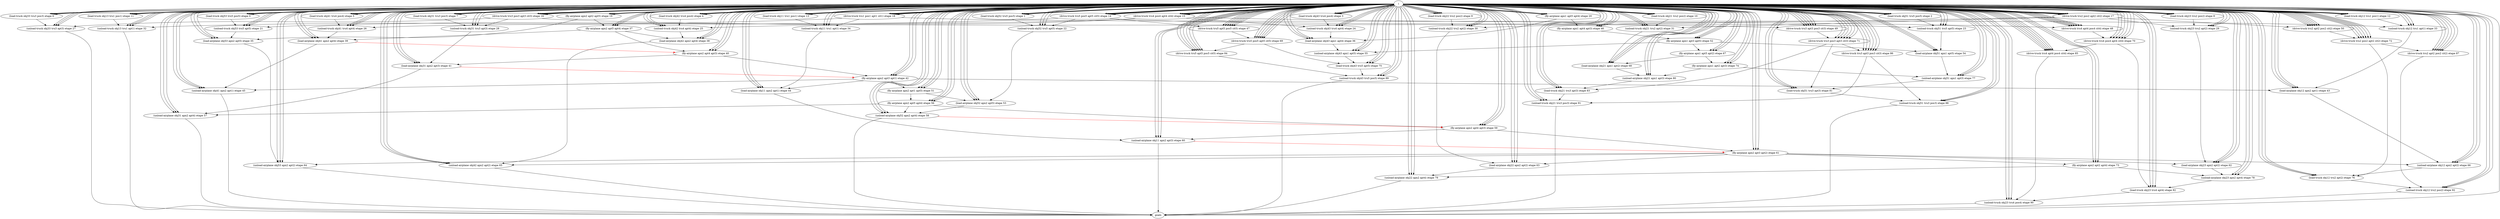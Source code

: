digraph D { 
" i " -> "(load-truck obj53 tru5 pos5) etape 0";
" i " -> "(load-truck obj53 tru5 pos5) etape 0";
" i " -> "(load-truck obj53 tru5 pos5) etape 0";
" i " -> "(load-truck obj53 tru5 pos5) etape 0";
" i " -> "(load-truck obj53 tru5 pos5) etape 0";
" i " -> "(load-truck obj52 tru5 pos5) etape 1";
" i " -> "(load-truck obj52 tru5 pos5) etape 1";
" i " -> "(load-truck obj52 tru5 pos5) etape 1";
" i " -> "(load-truck obj52 tru5 pos5) etape 1";
" i " -> "(load-truck obj52 tru5 pos5) etape 1";
" i " -> "(load-truck obj51 tru5 pos5) etape 2";
" i " -> "(load-truck obj51 tru5 pos5) etape 2";
" i " -> "(load-truck obj51 tru5 pos5) etape 2";
" i " -> "(load-truck obj51 tru5 pos5) etape 2";
" i " -> "(load-truck obj51 tru5 pos5) etape 2";
" i " -> "(load-truck obj43 tru4 pos4) etape 3";
" i " -> "(load-truck obj43 tru4 pos4) etape 3";
" i " -> "(load-truck obj43 tru4 pos4) etape 3";
" i " -> "(load-truck obj43 tru4 pos4) etape 3";
" i " -> "(load-truck obj43 tru4 pos4) etape 3";
" i " -> "(load-truck obj42 tru4 pos4) etape 4";
" i " -> "(load-truck obj42 tru4 pos4) etape 4";
" i " -> "(load-truck obj42 tru4 pos4) etape 4";
" i " -> "(load-truck obj42 tru4 pos4) etape 4";
" i " -> "(load-truck obj42 tru4 pos4) etape 4";
" i " -> "(load-truck obj41 tru4 pos4) etape 5";
" i " -> "(load-truck obj41 tru4 pos4) etape 5";
" i " -> "(load-truck obj41 tru4 pos4) etape 5";
" i " -> "(load-truck obj41 tru4 pos4) etape 5";
" i " -> "(load-truck obj41 tru4 pos4) etape 5";
" i " -> "(load-truck obj33 tru3 pos3) etape 6";
" i " -> "(load-truck obj33 tru3 pos3) etape 6";
" i " -> "(load-truck obj33 tru3 pos3) etape 6";
" i " -> "(load-truck obj33 tru3 pos3) etape 6";
" i " -> "(load-truck obj33 tru3 pos3) etape 6";
" i " -> "(load-truck obj31 tru3 pos3) etape 7";
" i " -> "(load-truck obj31 tru3 pos3) etape 7";
" i " -> "(load-truck obj31 tru3 pos3) etape 7";
" i " -> "(load-truck obj31 tru3 pos3) etape 7";
" i " -> "(load-truck obj31 tru3 pos3) etape 7";
" i " -> "(load-truck obj23 tru2 pos2) etape 8";
" i " -> "(load-truck obj23 tru2 pos2) etape 8";
" i " -> "(load-truck obj23 tru2 pos2) etape 8";
" i " -> "(load-truck obj23 tru2 pos2) etape 8";
" i " -> "(load-truck obj23 tru2 pos2) etape 8";
" i " -> "(load-truck obj22 tru2 pos2) etape 9";
" i " -> "(load-truck obj22 tru2 pos2) etape 9";
" i " -> "(load-truck obj22 tru2 pos2) etape 9";
" i " -> "(load-truck obj22 tru2 pos2) etape 9";
" i " -> "(load-truck obj22 tru2 pos2) etape 9";
" i " -> "(load-truck obj21 tru2 pos2) etape 10";
" i " -> "(load-truck obj21 tru2 pos2) etape 10";
" i " -> "(load-truck obj21 tru2 pos2) etape 10";
" i " -> "(load-truck obj21 tru2 pos2) etape 10";
" i " -> "(load-truck obj21 tru2 pos2) etape 10";
" i " -> "(load-truck obj13 tru1 pos1) etape 11";
" i " -> "(load-truck obj13 tru1 pos1) etape 11";
" i " -> "(load-truck obj13 tru1 pos1) etape 11";
" i " -> "(load-truck obj13 tru1 pos1) etape 11";
" i " -> "(load-truck obj13 tru1 pos1) etape 11";
" i " -> "(load-truck obj12 tru1 pos1) etape 12";
" i " -> "(load-truck obj12 tru1 pos1) etape 12";
" i " -> "(load-truck obj12 tru1 pos1) etape 12";
" i " -> "(load-truck obj12 tru1 pos1) etape 12";
" i " -> "(load-truck obj12 tru1 pos1) etape 12";
" i " -> "(load-truck obj11 tru1 pos1) etape 13";
" i " -> "(load-truck obj11 tru1 pos1) etape 13";
" i " -> "(load-truck obj11 tru1 pos1) etape 13";
" i " -> "(load-truck obj11 tru1 pos1) etape 13";
" i " -> "(load-truck obj11 tru1 pos1) etape 13";
" i " -> "(drive-truck tru5 pos5 apt5 cit5) etape 14";
" i " -> "(drive-truck tru5 pos5 apt5 cit5) etape 14";
" i " -> "(drive-truck tru5 pos5 apt5 cit5) etape 14";
" i " -> "(drive-truck tru5 pos5 apt5 cit5) etape 14";
" i " -> "(drive-truck tru5 pos5 apt5 cit5) etape 14";
" i " -> "(drive-truck tru5 pos5 apt5 cit5) etape 14";
" i " -> "(drive-truck tru5 pos5 apt5 cit5) etape 14";
" i " -> "(drive-truck tru4 pos4 apt4 cit4) etape 15";
" i " -> "(drive-truck tru4 pos4 apt4 cit4) etape 15";
" i " -> "(drive-truck tru4 pos4 apt4 cit4) etape 15";
" i " -> "(drive-truck tru4 pos4 apt4 cit4) etape 15";
" i " -> "(drive-truck tru4 pos4 apt4 cit4) etape 15";
" i " -> "(drive-truck tru4 pos4 apt4 cit4) etape 15";
" i " -> "(drive-truck tru4 pos4 apt4 cit4) etape 15";
" i " -> "(drive-truck tru3 pos3 apt3 cit3) etape 16";
" i " -> "(drive-truck tru3 pos3 apt3 cit3) etape 16";
" i " -> "(drive-truck tru3 pos3 apt3 cit3) etape 16";
" i " -> "(drive-truck tru3 pos3 apt3 cit3) etape 16";
" i " -> "(drive-truck tru3 pos3 apt3 cit3) etape 16";
" i " -> "(drive-truck tru3 pos3 apt3 cit3) etape 16";
" i " -> "(drive-truck tru3 pos3 apt3 cit3) etape 16";
" i " -> "(drive-truck tru2 pos2 apt2 cit2) etape 17";
" i " -> "(drive-truck tru2 pos2 apt2 cit2) etape 17";
" i " -> "(drive-truck tru2 pos2 apt2 cit2) etape 17";
" i " -> "(drive-truck tru2 pos2 apt2 cit2) etape 17";
" i " -> "(drive-truck tru2 pos2 apt2 cit2) etape 17";
" i " -> "(drive-truck tru2 pos2 apt2 cit2) etape 17";
" i " -> "(drive-truck tru2 pos2 apt2 cit2) etape 17";
" i " -> "(drive-truck tru1 pos1 apt1 cit1) etape 18";
" i " -> "(drive-truck tru1 pos1 apt1 cit1) etape 18";
" i " -> "(drive-truck tru1 pos1 apt1 cit1) etape 18";
" i " -> "(drive-truck tru1 pos1 apt1 cit1) etape 18";
" i " -> "(drive-truck tru1 pos1 apt1 cit1) etape 18";
" i " -> "(drive-truck tru1 pos1 apt1 cit1) etape 18";
" i " -> "(drive-truck tru1 pos1 apt1 cit1) etape 18";
" i " -> "(fly-airplane apn2 apt2 apt5) etape 19";
" i " -> "(fly-airplane apn2 apt2 apt5) etape 19";
" i " -> "(fly-airplane apn2 apt2 apt5) etape 19";
" i " -> "(fly-airplane apn2 apt2 apt5) etape 19";
" i " -> "(fly-airplane apn1 apt5 apt4) etape 20";
" i " -> "(fly-airplane apn1 apt5 apt4) etape 20";
" i " -> "(fly-airplane apn1 apt5 apt4) etape 20";
" i " -> "(fly-airplane apn1 apt5 apt4) etape 20";
" i " -> "(unload-truck obj53 tru5 apt5) etape 21";
" i " -> "(unload-truck obj53 tru5 apt5) etape 21";
" i " -> "(unload-truck obj53 tru5 apt5) etape 21";
"(drive-truck tru5 pos5 apt5 cit5) etape 14" -> "(unload-truck obj53 tru5 apt5) etape 21";
"(load-truck obj53 tru5 pos5) etape 0" -> "(unload-truck obj53 tru5 apt5) etape 21";
" i " -> "(unload-truck obj52 tru5 apt5) etape 22";
" i " -> "(unload-truck obj52 tru5 apt5) etape 22";
" i " -> "(unload-truck obj52 tru5 apt5) etape 22";
"(drive-truck tru5 pos5 apt5 cit5) etape 14" -> "(unload-truck obj52 tru5 apt5) etape 22";
"(load-truck obj52 tru5 pos5) etape 1" -> "(unload-truck obj52 tru5 apt5) etape 22";
" i " -> "(unload-truck obj51 tru5 apt5) etape 23";
" i " -> "(unload-truck obj51 tru5 apt5) etape 23";
" i " -> "(unload-truck obj51 tru5 apt5) etape 23";
"(drive-truck tru5 pos5 apt5 cit5) etape 14" -> "(unload-truck obj51 tru5 apt5) etape 23";
"(load-truck obj51 tru5 pos5) etape 2" -> "(unload-truck obj51 tru5 apt5) etape 23";
" i " -> "(unload-truck obj43 tru4 apt4) etape 24";
" i " -> "(unload-truck obj43 tru4 apt4) etape 24";
" i " -> "(unload-truck obj43 tru4 apt4) etape 24";
"(drive-truck tru4 pos4 apt4 cit4) etape 15" -> "(unload-truck obj43 tru4 apt4) etape 24";
"(load-truck obj43 tru4 pos4) etape 3" -> "(unload-truck obj43 tru4 apt4) etape 24";
" i " -> "(unload-truck obj42 tru4 apt4) etape 25";
" i " -> "(unload-truck obj42 tru4 apt4) etape 25";
" i " -> "(unload-truck obj42 tru4 apt4) etape 25";
"(drive-truck tru4 pos4 apt4 cit4) etape 15" -> "(unload-truck obj42 tru4 apt4) etape 25";
"(load-truck obj42 tru4 pos4) etape 4" -> "(unload-truck obj42 tru4 apt4) etape 25";
" i " -> "(unload-truck obj41 tru4 apt4) etape 26";
" i " -> "(unload-truck obj41 tru4 apt4) etape 26";
" i " -> "(unload-truck obj41 tru4 apt4) etape 26";
"(drive-truck tru4 pos4 apt4 cit4) etape 15" -> "(unload-truck obj41 tru4 apt4) etape 26";
"(load-truck obj41 tru4 pos4) etape 5" -> "(unload-truck obj41 tru4 apt4) etape 26";
" i " -> "(unload-truck obj33 tru3 apt3) etape 27";
" i " -> "(unload-truck obj33 tru3 apt3) etape 27";
" i " -> "(unload-truck obj33 tru3 apt3) etape 27";
"(drive-truck tru3 pos3 apt3 cit3) etape 16" -> "(unload-truck obj33 tru3 apt3) etape 27";
"(load-truck obj33 tru3 pos3) etape 6" -> "(unload-truck obj33 tru3 apt3) etape 27";
" i " -> "(unload-truck obj31 tru3 apt3) etape 28";
" i " -> "(unload-truck obj31 tru3 apt3) etape 28";
" i " -> "(unload-truck obj31 tru3 apt3) etape 28";
"(drive-truck tru3 pos3 apt3 cit3) etape 16" -> "(unload-truck obj31 tru3 apt3) etape 28";
"(load-truck obj31 tru3 pos3) etape 7" -> "(unload-truck obj31 tru3 apt3) etape 28";
" i " -> "(unload-truck obj23 tru2 apt2) etape 29";
" i " -> "(unload-truck obj23 tru2 apt2) etape 29";
" i " -> "(unload-truck obj23 tru2 apt2) etape 29";
"(drive-truck tru2 pos2 apt2 cit2) etape 17" -> "(unload-truck obj23 tru2 apt2) etape 29";
"(load-truck obj23 tru2 pos2) etape 8" -> "(unload-truck obj23 tru2 apt2) etape 29";
" i " -> "(unload-truck obj22 tru2 apt2) etape 30";
" i " -> "(unload-truck obj22 tru2 apt2) etape 30";
" i " -> "(unload-truck obj22 tru2 apt2) etape 30";
"(drive-truck tru2 pos2 apt2 cit2) etape 17" -> "(unload-truck obj22 tru2 apt2) etape 30";
"(load-truck obj22 tru2 pos2) etape 9" -> "(unload-truck obj22 tru2 apt2) etape 30";
" i " -> "(unload-truck obj21 tru2 apt2) etape 31";
" i " -> "(unload-truck obj21 tru2 apt2) etape 31";
" i " -> "(unload-truck obj21 tru2 apt2) etape 31";
"(drive-truck tru2 pos2 apt2 cit2) etape 17" -> "(unload-truck obj21 tru2 apt2) etape 31";
"(load-truck obj21 tru2 pos2) etape 10" -> "(unload-truck obj21 tru2 apt2) etape 31";
" i " -> "(unload-truck obj13 tru1 apt1) etape 32";
" i " -> "(unload-truck obj13 tru1 apt1) etape 32";
" i " -> "(unload-truck obj13 tru1 apt1) etape 32";
"(drive-truck tru1 pos1 apt1 cit1) etape 18" -> "(unload-truck obj13 tru1 apt1) etape 32";
"(load-truck obj13 tru1 pos1) etape 11" -> "(unload-truck obj13 tru1 apt1) etape 32";
" i " -> "(unload-truck obj12 tru1 apt1) etape 33";
" i " -> "(unload-truck obj12 tru1 apt1) etape 33";
" i " -> "(unload-truck obj12 tru1 apt1) etape 33";
"(drive-truck tru1 pos1 apt1 cit1) etape 18" -> "(unload-truck obj12 tru1 apt1) etape 33";
"(load-truck obj12 tru1 pos1) etape 12" -> "(unload-truck obj12 tru1 apt1) etape 33";
" i " -> "(unload-truck obj11 tru1 apt1) etape 34";
" i " -> "(unload-truck obj11 tru1 apt1) etape 34";
" i " -> "(unload-truck obj11 tru1 apt1) etape 34";
"(drive-truck tru1 pos1 apt1 cit1) etape 18" -> "(unload-truck obj11 tru1 apt1) etape 34";
"(load-truck obj11 tru1 pos1) etape 13" -> "(unload-truck obj11 tru1 apt1) etape 34";
" i " -> "(load-airplane obj53 apn2 apt5) etape 35";
" i " -> "(load-airplane obj53 apn2 apt5) etape 35";
" i " -> "(load-airplane obj53 apn2 apt5) etape 35";
"(fly-airplane apn2 apt2 apt5) etape 19" -> "(load-airplane obj53 apn2 apt5) etape 35";
"(unload-truck obj53 tru5 apt5) etape 21" -> "(load-airplane obj53 apn2 apt5) etape 35";
" i " -> "(load-airplane obj43 apn1 apt4) etape 36";
" i " -> "(load-airplane obj43 apn1 apt4) etape 36";
" i " -> "(load-airplane obj43 apn1 apt4) etape 36";
"(fly-airplane apn1 apt5 apt4) etape 20" -> "(load-airplane obj43 apn1 apt4) etape 36";
"(unload-truck obj43 tru4 apt4) etape 24" -> "(load-airplane obj43 apn1 apt4) etape 36";
" i " -> "(fly-airplane apn2 apt5 apt4) etape 37";
" i " -> "(fly-airplane apn2 apt5 apt4) etape 37";
" i " -> "(fly-airplane apn2 apt5 apt4) etape 37";
"(fly-airplane apn2 apt2 apt5) etape 19" -> "(fly-airplane apn2 apt5 apt4) etape 37";
" i " -> "(load-airplane obj42 apn2 apt4) etape 38";
" i " -> "(load-airplane obj42 apn2 apt4) etape 38";
" i " -> "(load-airplane obj42 apn2 apt4) etape 38";
"(fly-airplane apn2 apt5 apt4) etape 37" -> "(load-airplane obj42 apn2 apt4) etape 38";
"(unload-truck obj42 tru4 apt4) etape 25" -> "(load-airplane obj42 apn2 apt4) etape 38";
" i " -> "(load-airplane obj41 apn2 apt4) etape 39";
" i " -> "(load-airplane obj41 apn2 apt4) etape 39";
" i " -> "(load-airplane obj41 apn2 apt4) etape 39";
"(fly-airplane apn2 apt5 apt4) etape 37" -> "(load-airplane obj41 apn2 apt4) etape 39";
"(unload-truck obj41 tru4 apt4) etape 26" -> "(load-airplane obj41 apn2 apt4) etape 39";
" i " -> "(fly-airplane apn2 apt4 apt3) etape 40";
" i " -> "(fly-airplane apn2 apt4 apt3) etape 40";
" i " -> "(fly-airplane apn2 apt4 apt3) etape 40";
"(fly-airplane apn2 apt5 apt4) etape 37" -> "(fly-airplane apn2 apt4 apt3) etape 40";
" i " -> "(load-airplane obj31 apn2 apt3) etape 41";
" i " -> "(load-airplane obj31 apn2 apt3) etape 41";
" i " -> "(load-airplane obj31 apn2 apt3) etape 41";
"(fly-airplane apn2 apt4 apt3) etape 40" -> "(load-airplane obj31 apn2 apt3) etape 41";
"(unload-truck obj31 tru3 apt3) etape 28" -> "(load-airplane obj31 apn2 apt3) etape 41";
" i " -> "(fly-airplane apn2 apt3 apt1) etape 42";
" i " -> "(fly-airplane apn2 apt3 apt1) etape 42";
" i " -> "(fly-airplane apn2 apt3 apt1) etape 42";
"(fly-airplane apn2 apt4 apt3) etape 40" -> "(fly-airplane apn2 apt3 apt1) etape 42";
" i " -> "(load-airplane obj12 apn2 apt1) etape 43";
" i " -> "(load-airplane obj12 apn2 apt1) etape 43";
" i " -> "(load-airplane obj12 apn2 apt1) etape 43";
"(fly-airplane apn2 apt3 apt1) etape 42" -> "(load-airplane obj12 apn2 apt1) etape 43";
"(unload-truck obj12 tru1 apt1) etape 33" -> "(load-airplane obj12 apn2 apt1) etape 43";
" i " -> "(load-airplane obj11 apn2 apt1) etape 44";
" i " -> "(load-airplane obj11 apn2 apt1) etape 44";
" i " -> "(load-airplane obj11 apn2 apt1) etape 44";
"(fly-airplane apn2 apt3 apt1) etape 42" -> "(load-airplane obj11 apn2 apt1) etape 44";
"(unload-truck obj11 tru1 apt1) etape 34" -> "(load-airplane obj11 apn2 apt1) etape 44";
" i " -> "(unload-airplane obj41 apn2 apt1) etape 45";
" i " -> "(unload-airplane obj41 apn2 apt1) etape 45";
" i " -> "(unload-airplane obj41 apn2 apt1) etape 45";
"(fly-airplane apn2 apt3 apt1) etape 42" -> "(unload-airplane obj41 apn2 apt1) etape 45";
"(load-airplane obj41 apn2 apt4) etape 39" -> "(unload-airplane obj41 apn2 apt1) etape 45";
" i " -> "(fly-airplane apn1 apt4 apt3) etape 46";
" i " -> "(fly-airplane apn1 apt4 apt3) etape 46";
" i " -> "(fly-airplane apn1 apt4 apt3) etape 46";
"(fly-airplane apn1 apt5 apt4) etape 20" -> "(fly-airplane apn1 apt4 apt3) etape 46";
" i " -> "(drive-truck tru5 apt5 pos5 cit5) etape 47";
" i " -> "(drive-truck tru5 apt5 pos5 cit5) etape 47";
" i " -> "(drive-truck tru5 apt5 pos5 cit5) etape 47";
" i " -> "(drive-truck tru5 apt5 pos5 cit5) etape 47";
" i " -> "(drive-truck tru5 apt5 pos5 cit5) etape 47";
" i " -> "(drive-truck tru5 apt5 pos5 cit5) etape 47";
"(drive-truck tru5 pos5 apt5 cit5) etape 14" -> "(drive-truck tru5 apt5 pos5 cit5) etape 47";
" i " -> "(drive-truck tru4 apt4 pos4 cit4) etape 48";
" i " -> "(drive-truck tru4 apt4 pos4 cit4) etape 48";
" i " -> "(drive-truck tru4 apt4 pos4 cit4) etape 48";
" i " -> "(drive-truck tru4 apt4 pos4 cit4) etape 48";
" i " -> "(drive-truck tru4 apt4 pos4 cit4) etape 48";
" i " -> "(drive-truck tru4 apt4 pos4 cit4) etape 48";
"(drive-truck tru4 pos4 apt4 cit4) etape 15" -> "(drive-truck tru4 apt4 pos4 cit4) etape 48";
" i " -> "(drive-truck tru3 apt3 pos3 cit3) etape 49";
" i " -> "(drive-truck tru3 apt3 pos3 cit3) etape 49";
" i " -> "(drive-truck tru3 apt3 pos3 cit3) etape 49";
" i " -> "(drive-truck tru3 apt3 pos3 cit3) etape 49";
" i " -> "(drive-truck tru3 apt3 pos3 cit3) etape 49";
" i " -> "(drive-truck tru3 apt3 pos3 cit3) etape 49";
"(drive-truck tru3 pos3 apt3 cit3) etape 16" -> "(drive-truck tru3 apt3 pos3 cit3) etape 49";
" i " -> "(drive-truck tru2 apt2 pos2 cit2) etape 50";
" i " -> "(drive-truck tru2 apt2 pos2 cit2) etape 50";
" i " -> "(drive-truck tru2 apt2 pos2 cit2) etape 50";
" i " -> "(drive-truck tru2 apt2 pos2 cit2) etape 50";
" i " -> "(drive-truck tru2 apt2 pos2 cit2) etape 50";
" i " -> "(drive-truck tru2 apt2 pos2 cit2) etape 50";
"(drive-truck tru2 pos2 apt2 cit2) etape 17" -> "(drive-truck tru2 apt2 pos2 cit2) etape 50";
" i " -> "(fly-airplane apn2 apt1 apt5) etape 51";
" i " -> "(fly-airplane apn2 apt1 apt5) etape 51";
" i " -> "(fly-airplane apn2 apt1 apt5) etape 51";
"(fly-airplane apn2 apt3 apt1) etape 42" -> "(fly-airplane apn2 apt1 apt5) etape 51";
" i " -> "(fly-airplane apn1 apt3 apt5) etape 52";
" i " -> "(fly-airplane apn1 apt3 apt5) etape 52";
" i " -> "(fly-airplane apn1 apt3 apt5) etape 52";
"(fly-airplane apn1 apt4 apt3) etape 46" -> "(fly-airplane apn1 apt3 apt5) etape 52";
" i " -> "(load-airplane obj52 apn2 apt5) etape 53";
" i " -> "(load-airplane obj52 apn2 apt5) etape 53";
" i " -> "(load-airplane obj52 apn2 apt5) etape 53";
"(fly-airplane apn2 apt1 apt5) etape 51" -> "(load-airplane obj52 apn2 apt5) etape 53";
"(unload-truck obj52 tru5 apt5) etape 22" -> "(load-airplane obj52 apn2 apt5) etape 53";
" i " -> "(load-airplane obj51 apn1 apt5) etape 54";
" i " -> "(load-airplane obj51 apn1 apt5) etape 54";
" i " -> "(load-airplane obj51 apn1 apt5) etape 54";
"(fly-airplane apn1 apt3 apt5) etape 52" -> "(load-airplane obj51 apn1 apt5) etape 54";
"(unload-truck obj51 tru5 apt5) etape 23" -> "(load-airplane obj51 apn1 apt5) etape 54";
" i " -> "(unload-airplane obj43 apn1 apt5) etape 55";
" i " -> "(unload-airplane obj43 apn1 apt5) etape 55";
" i " -> "(unload-airplane obj43 apn1 apt5) etape 55";
"(fly-airplane apn1 apt3 apt5) etape 52" -> "(unload-airplane obj43 apn1 apt5) etape 55";
"(load-airplane obj43 apn1 apt4) etape 36" -> "(unload-airplane obj43 apn1 apt5) etape 55";
" i " -> "(fly-airplane apn2 apt5 apt4) etape 56";
" i " -> "(fly-airplane apn2 apt5 apt4) etape 56";
" i " -> "(fly-airplane apn2 apt5 apt4) etape 56";
"(fly-airplane apn2 apt1 apt5) etape 51" -> "(fly-airplane apn2 apt5 apt4) etape 56";
" i " -> "(unload-airplane obj31 apn2 apt4) etape 57";
" i " -> "(unload-airplane obj31 apn2 apt4) etape 57";
" i " -> "(unload-airplane obj31 apn2 apt4) etape 57";
"(fly-airplane apn2 apt5 apt4) etape 56" -> "(unload-airplane obj31 apn2 apt4) etape 57";
"(load-airplane obj31 apn2 apt3) etape 41" -> "(unload-airplane obj31 apn2 apt4) etape 57";
" i " -> "(unload-airplane obj52 apn2 apt4) etape 58";
" i " -> "(unload-airplane obj52 apn2 apt4) etape 58";
" i " -> "(unload-airplane obj52 apn2 apt4) etape 58";
"(fly-airplane apn2 apt5 apt4) etape 56" -> "(unload-airplane obj52 apn2 apt4) etape 58";
"(load-airplane obj52 apn2 apt5) etape 53" -> "(unload-airplane obj52 apn2 apt4) etape 58";
" i " -> "(fly-airplane apn2 apt4 apt3) etape 59";
" i " -> "(fly-airplane apn2 apt4 apt3) etape 59";
" i " -> "(fly-airplane apn2 apt4 apt3) etape 59";
"(fly-airplane apn2 apt5 apt4) etape 56" -> "(fly-airplane apn2 apt4 apt3) etape 59";
" i " -> "(unload-airplane obj11 apn2 apt3) etape 60";
" i " -> "(unload-airplane obj11 apn2 apt3) etape 60";
" i " -> "(unload-airplane obj11 apn2 apt3) etape 60";
"(fly-airplane apn2 apt4 apt3) etape 59" -> "(unload-airplane obj11 apn2 apt3) etape 60";
"(load-airplane obj11 apn2 apt1) etape 44" -> "(unload-airplane obj11 apn2 apt3) etape 60";
" i " -> "(fly-airplane apn2 apt3 apt2) etape 61";
" i " -> "(fly-airplane apn2 apt3 apt2) etape 61";
" i " -> "(fly-airplane apn2 apt3 apt2) etape 61";
"(fly-airplane apn2 apt4 apt3) etape 59" -> "(fly-airplane apn2 apt3 apt2) etape 61";
" i " -> "(load-airplane obj23 apn2 apt2) etape 62";
" i " -> "(load-airplane obj23 apn2 apt2) etape 62";
" i " -> "(load-airplane obj23 apn2 apt2) etape 62";
"(fly-airplane apn2 apt3 apt2) etape 61" -> "(load-airplane obj23 apn2 apt2) etape 62";
"(unload-truck obj23 tru2 apt2) etape 29" -> "(load-airplane obj23 apn2 apt2) etape 62";
" i " -> "(load-airplane obj22 apn2 apt2) etape 63";
" i " -> "(load-airplane obj22 apn2 apt2) etape 63";
" i " -> "(load-airplane obj22 apn2 apt2) etape 63";
"(fly-airplane apn2 apt3 apt2) etape 61" -> "(load-airplane obj22 apn2 apt2) etape 63";
"(unload-truck obj22 tru2 apt2) etape 30" -> "(load-airplane obj22 apn2 apt2) etape 63";
" i " -> "(unload-airplane obj53 apn2 apt2) etape 64";
" i " -> "(unload-airplane obj53 apn2 apt2) etape 64";
" i " -> "(unload-airplane obj53 apn2 apt2) etape 64";
"(fly-airplane apn2 apt3 apt2) etape 61" -> "(unload-airplane obj53 apn2 apt2) etape 64";
"(load-airplane obj53 apn2 apt5) etape 35" -> "(unload-airplane obj53 apn2 apt2) etape 64";
" i " -> "(unload-airplane obj42 apn2 apt2) etape 65";
" i " -> "(unload-airplane obj42 apn2 apt2) etape 65";
" i " -> "(unload-airplane obj42 apn2 apt2) etape 65";
"(fly-airplane apn2 apt3 apt2) etape 61" -> "(unload-airplane obj42 apn2 apt2) etape 65";
"(load-airplane obj42 apn2 apt4) etape 38" -> "(unload-airplane obj42 apn2 apt2) etape 65";
" i " -> "(unload-airplane obj12 apn2 apt2) etape 66";
" i " -> "(unload-airplane obj12 apn2 apt2) etape 66";
" i " -> "(unload-airplane obj12 apn2 apt2) etape 66";
"(fly-airplane apn2 apt3 apt2) etape 61" -> "(unload-airplane obj12 apn2 apt2) etape 66";
"(load-airplane obj12 apn2 apt1) etape 43" -> "(unload-airplane obj12 apn2 apt2) etape 66";
" i " -> "(fly-airplane apn1 apt5 apt2) etape 67";
" i " -> "(fly-airplane apn1 apt5 apt2) etape 67";
" i " -> "(fly-airplane apn1 apt5 apt2) etape 67";
"(fly-airplane apn1 apt3 apt5) etape 52" -> "(fly-airplane apn1 apt5 apt2) etape 67";
" i " -> "(load-airplane obj21 apn1 apt2) etape 68";
" i " -> "(load-airplane obj21 apn1 apt2) etape 68";
" i " -> "(load-airplane obj21 apn1 apt2) etape 68";
"(fly-airplane apn1 apt5 apt2) etape 67" -> "(load-airplane obj21 apn1 apt2) etape 68";
"(unload-truck obj21 tru2 apt2) etape 31" -> "(load-airplane obj21 apn1 apt2) etape 68";
" i " -> "(drive-truck tru5 pos5 apt5 cit5) etape 69";
" i " -> "(drive-truck tru5 pos5 apt5 cit5) etape 69";
" i " -> "(drive-truck tru5 pos5 apt5 cit5) etape 69";
" i " -> "(drive-truck tru5 pos5 apt5 cit5) etape 69";
" i " -> "(drive-truck tru5 pos5 apt5 cit5) etape 69";
" i " -> "(drive-truck tru5 pos5 apt5 cit5) etape 69";
"(drive-truck tru5 apt5 pos5 cit5) etape 47" -> "(drive-truck tru5 pos5 apt5 cit5) etape 69";
" i " -> "(drive-truck tru4 pos4 apt4 cit4) etape 70";
" i " -> "(drive-truck tru4 pos4 apt4 cit4) etape 70";
" i " -> "(drive-truck tru4 pos4 apt4 cit4) etape 70";
" i " -> "(drive-truck tru4 pos4 apt4 cit4) etape 70";
" i " -> "(drive-truck tru4 pos4 apt4 cit4) etape 70";
" i " -> "(drive-truck tru4 pos4 apt4 cit4) etape 70";
"(drive-truck tru4 apt4 pos4 cit4) etape 48" -> "(drive-truck tru4 pos4 apt4 cit4) etape 70";
" i " -> "(drive-truck tru3 pos3 apt3 cit3) etape 71";
" i " -> "(drive-truck tru3 pos3 apt3 cit3) etape 71";
" i " -> "(drive-truck tru3 pos3 apt3 cit3) etape 71";
" i " -> "(drive-truck tru3 pos3 apt3 cit3) etape 71";
" i " -> "(drive-truck tru3 pos3 apt3 cit3) etape 71";
" i " -> "(drive-truck tru3 pos3 apt3 cit3) etape 71";
"(drive-truck tru3 apt3 pos3 cit3) etape 49" -> "(drive-truck tru3 pos3 apt3 cit3) etape 71";
" i " -> "(drive-truck tru2 pos2 apt2 cit2) etape 72";
" i " -> "(drive-truck tru2 pos2 apt2 cit2) etape 72";
" i " -> "(drive-truck tru2 pos2 apt2 cit2) etape 72";
" i " -> "(drive-truck tru2 pos2 apt2 cit2) etape 72";
" i " -> "(drive-truck tru2 pos2 apt2 cit2) etape 72";
" i " -> "(drive-truck tru2 pos2 apt2 cit2) etape 72";
"(drive-truck tru2 apt2 pos2 cit2) etape 50" -> "(drive-truck tru2 pos2 apt2 cit2) etape 72";
" i " -> "(fly-airplane apn2 apt2 apt4) etape 73";
" i " -> "(fly-airplane apn2 apt2 apt4) etape 73";
" i " -> "(fly-airplane apn2 apt2 apt4) etape 73";
"(fly-airplane apn2 apt3 apt2) etape 61" -> "(fly-airplane apn2 apt2 apt4) etape 73";
" i " -> "(fly-airplane apn1 apt2 apt3) etape 74";
" i " -> "(fly-airplane apn1 apt2 apt3) etape 74";
" i " -> "(fly-airplane apn1 apt2 apt3) etape 74";
"(fly-airplane apn1 apt5 apt2) etape 67" -> "(fly-airplane apn1 apt2 apt3) etape 74";
" i " -> "(load-truck obj43 tru5 apt5) etape 75";
" i " -> "(load-truck obj43 tru5 apt5) etape 75";
" i " -> "(load-truck obj43 tru5 apt5) etape 75";
"(drive-truck tru5 pos5 apt5 cit5) etape 69" -> "(load-truck obj43 tru5 apt5) etape 75";
"(unload-airplane obj43 apn1 apt5) etape 55" -> "(load-truck obj43 tru5 apt5) etape 75";
" i " -> "(load-truck obj12 tru2 apt2) etape 76";
" i " -> "(load-truck obj12 tru2 apt2) etape 76";
" i " -> "(load-truck obj12 tru2 apt2) etape 76";
"(drive-truck tru2 pos2 apt2 cit2) etape 72" -> "(load-truck obj12 tru2 apt2) etape 76";
"(unload-airplane obj12 apn2 apt2) etape 66" -> "(load-truck obj12 tru2 apt2) etape 76";
" i " -> "(unload-airplane obj51 apn1 apt3) etape 77";
" i " -> "(unload-airplane obj51 apn1 apt3) etape 77";
" i " -> "(unload-airplane obj51 apn1 apt3) etape 77";
"(fly-airplane apn1 apt2 apt3) etape 74" -> "(unload-airplane obj51 apn1 apt3) etape 77";
"(load-airplane obj51 apn1 apt5) etape 54" -> "(unload-airplane obj51 apn1 apt3) etape 77";
" i " -> "(unload-airplane obj23 apn2 apt4) etape 78";
" i " -> "(unload-airplane obj23 apn2 apt4) etape 78";
" i " -> "(unload-airplane obj23 apn2 apt4) etape 78";
"(fly-airplane apn2 apt2 apt4) etape 73" -> "(unload-airplane obj23 apn2 apt4) etape 78";
"(load-airplane obj23 apn2 apt2) etape 62" -> "(unload-airplane obj23 apn2 apt4) etape 78";
" i " -> "(unload-airplane obj22 apn2 apt4) etape 79";
" i " -> "(unload-airplane obj22 apn2 apt4) etape 79";
" i " -> "(unload-airplane obj22 apn2 apt4) etape 79";
"(fly-airplane apn2 apt2 apt4) etape 73" -> "(unload-airplane obj22 apn2 apt4) etape 79";
"(load-airplane obj22 apn2 apt2) etape 63" -> "(unload-airplane obj22 apn2 apt4) etape 79";
" i " -> "(unload-airplane obj21 apn1 apt3) etape 80";
" i " -> "(unload-airplane obj21 apn1 apt3) etape 80";
" i " -> "(unload-airplane obj21 apn1 apt3) etape 80";
"(fly-airplane apn1 apt2 apt3) etape 74" -> "(unload-airplane obj21 apn1 apt3) etape 80";
"(load-airplane obj21 apn1 apt2) etape 68" -> "(unload-airplane obj21 apn1 apt3) etape 80";
" i " -> "(load-truck obj51 tru3 apt3) etape 81";
" i " -> "(load-truck obj51 tru3 apt3) etape 81";
" i " -> "(load-truck obj51 tru3 apt3) etape 81";
"(drive-truck tru3 pos3 apt3 cit3) etape 71" -> "(load-truck obj51 tru3 apt3) etape 81";
"(unload-airplane obj51 apn1 apt3) etape 77" -> "(load-truck obj51 tru3 apt3) etape 81";
" i " -> "(load-truck obj23 tru4 apt4) etape 82";
" i " -> "(load-truck obj23 tru4 apt4) etape 82";
" i " -> "(load-truck obj23 tru4 apt4) etape 82";
"(drive-truck tru4 pos4 apt4 cit4) etape 70" -> "(load-truck obj23 tru4 apt4) etape 82";
"(unload-airplane obj23 apn2 apt4) etape 78" -> "(load-truck obj23 tru4 apt4) etape 82";
" i " -> "(load-truck obj21 tru3 apt3) etape 83";
" i " -> "(load-truck obj21 tru3 apt3) etape 83";
" i " -> "(load-truck obj21 tru3 apt3) etape 83";
"(drive-truck tru3 pos3 apt3 cit3) etape 71" -> "(load-truck obj21 tru3 apt3) etape 83";
"(unload-airplane obj21 apn1 apt3) etape 80" -> "(load-truck obj21 tru3 apt3) etape 83";
" i " -> "(drive-truck tru5 apt5 pos5 cit5) etape 84";
" i " -> "(drive-truck tru5 apt5 pos5 cit5) etape 84";
" i " -> "(drive-truck tru5 apt5 pos5 cit5) etape 84";
" i " -> "(drive-truck tru5 apt5 pos5 cit5) etape 84";
" i " -> "(drive-truck tru5 apt5 pos5 cit5) etape 84";
" i " -> "(drive-truck tru5 apt5 pos5 cit5) etape 84";
"(drive-truck tru5 pos5 apt5 cit5) etape 69" -> "(drive-truck tru5 apt5 pos5 cit5) etape 84";
" i " -> "(drive-truck tru4 apt4 pos4 cit4) etape 85";
" i " -> "(drive-truck tru4 apt4 pos4 cit4) etape 85";
" i " -> "(drive-truck tru4 apt4 pos4 cit4) etape 85";
" i " -> "(drive-truck tru4 apt4 pos4 cit4) etape 85";
" i " -> "(drive-truck tru4 apt4 pos4 cit4) etape 85";
" i " -> "(drive-truck tru4 apt4 pos4 cit4) etape 85";
"(drive-truck tru4 pos4 apt4 cit4) etape 70" -> "(drive-truck tru4 apt4 pos4 cit4) etape 85";
" i " -> "(drive-truck tru3 apt3 pos3 cit3) etape 86";
" i " -> "(drive-truck tru3 apt3 pos3 cit3) etape 86";
" i " -> "(drive-truck tru3 apt3 pos3 cit3) etape 86";
" i " -> "(drive-truck tru3 apt3 pos3 cit3) etape 86";
" i " -> "(drive-truck tru3 apt3 pos3 cit3) etape 86";
" i " -> "(drive-truck tru3 apt3 pos3 cit3) etape 86";
"(drive-truck tru3 pos3 apt3 cit3) etape 71" -> "(drive-truck tru3 apt3 pos3 cit3) etape 86";
" i " -> "(drive-truck tru2 apt2 pos2 cit2) etape 87";
" i " -> "(drive-truck tru2 apt2 pos2 cit2) etape 87";
" i " -> "(drive-truck tru2 apt2 pos2 cit2) etape 87";
" i " -> "(drive-truck tru2 apt2 pos2 cit2) etape 87";
" i " -> "(drive-truck tru2 apt2 pos2 cit2) etape 87";
" i " -> "(drive-truck tru2 apt2 pos2 cit2) etape 87";
"(drive-truck tru2 pos2 apt2 cit2) etape 72" -> "(drive-truck tru2 apt2 pos2 cit2) etape 87";
" i " -> "(unload-truck obj51 tru3 pos3) etape 88";
" i " -> "(unload-truck obj51 tru3 pos3) etape 88";
" i " -> "(unload-truck obj51 tru3 pos3) etape 88";
"(drive-truck tru3 apt3 pos3 cit3) etape 86" -> "(unload-truck obj51 tru3 pos3) etape 88";
"(load-truck obj51 tru3 apt3) etape 81" -> "(unload-truck obj51 tru3 pos3) etape 88";
" i " -> "(unload-truck obj43 tru5 pos5) etape 89";
" i " -> "(unload-truck obj43 tru5 pos5) etape 89";
" i " -> "(unload-truck obj43 tru5 pos5) etape 89";
"(drive-truck tru5 apt5 pos5 cit5) etape 84" -> "(unload-truck obj43 tru5 pos5) etape 89";
"(load-truck obj43 tru5 apt5) etape 75" -> "(unload-truck obj43 tru5 pos5) etape 89";
" i " -> "(unload-truck obj23 tru4 pos4) etape 90";
" i " -> "(unload-truck obj23 tru4 pos4) etape 90";
" i " -> "(unload-truck obj23 tru4 pos4) etape 90";
"(drive-truck tru4 apt4 pos4 cit4) etape 85" -> "(unload-truck obj23 tru4 pos4) etape 90";
"(load-truck obj23 tru4 apt4) etape 82" -> "(unload-truck obj23 tru4 pos4) etape 90";
" i " -> "(unload-truck obj21 tru3 pos3) etape 91";
" i " -> "(unload-truck obj21 tru3 pos3) etape 91";
" i " -> "(unload-truck obj21 tru3 pos3) etape 91";
"(drive-truck tru3 apt3 pos3 cit3) etape 86" -> "(unload-truck obj21 tru3 pos3) etape 91";
"(load-truck obj21 tru3 apt3) etape 83" -> "(unload-truck obj21 tru3 pos3) etape 91";
" i " -> "(unload-truck obj12 tru2 pos2) etape 92";
" i " -> "(unload-truck obj12 tru2 pos2) etape 92";
" i " -> "(unload-truck obj12 tru2 pos2) etape 92";
"(drive-truck tru2 apt2 pos2 cit2) etape 87" -> "(unload-truck obj12 tru2 pos2) etape 92";
"(load-truck obj12 tru2 apt2) etape 76" -> "(unload-truck obj12 tru2 pos2) etape 92";
"(unload-airplane obj53 apn2 apt2) etape 64" -> goals;
"(unload-airplane obj52 apn2 apt4) etape 58" -> goals;
"(unload-truck obj51 tru3 pos3) etape 88" -> goals;
"(unload-truck obj43 tru5 pos5) etape 89" -> goals;
"(unload-airplane obj42 apn2 apt2) etape 65" -> goals;
"(unload-airplane obj41 apn2 apt1) etape 45" -> goals;
"(unload-truck obj33 tru3 apt3) etape 27" -> goals;
" i " -> goals;
"(unload-airplane obj31 apn2 apt4) etape 57" -> goals;
"(unload-truck obj23 tru4 pos4) etape 90" -> goals;
"(unload-airplane obj22 apn2 apt4) etape 79" -> goals;
"(unload-truck obj21 tru3 pos3) etape 91" -> goals;
"(unload-truck obj13 tru1 apt1) etape 32" -> goals;
"(unload-truck obj12 tru2 pos2) etape 92" -> goals;
"(unload-airplane obj11 apn2 apt3) etape 60" -> goals;
edge [color=red];
"(load-airplane obj41 apn2 apt4) etape 39" -> "(fly-airplane apn2 apt4 apt3) etape 40";
"(load-airplane obj31 apn2 apt3) etape 41" -> "(fly-airplane apn2 apt3 apt1) etape 42";
"(unload-airplane obj52 apn2 apt4) etape 58" -> "(fly-airplane apn2 apt4 apt3) etape 59";
"(unload-airplane obj11 apn2 apt3) etape 60" -> "(fly-airplane apn2 apt3 apt2) etape 61";
} 